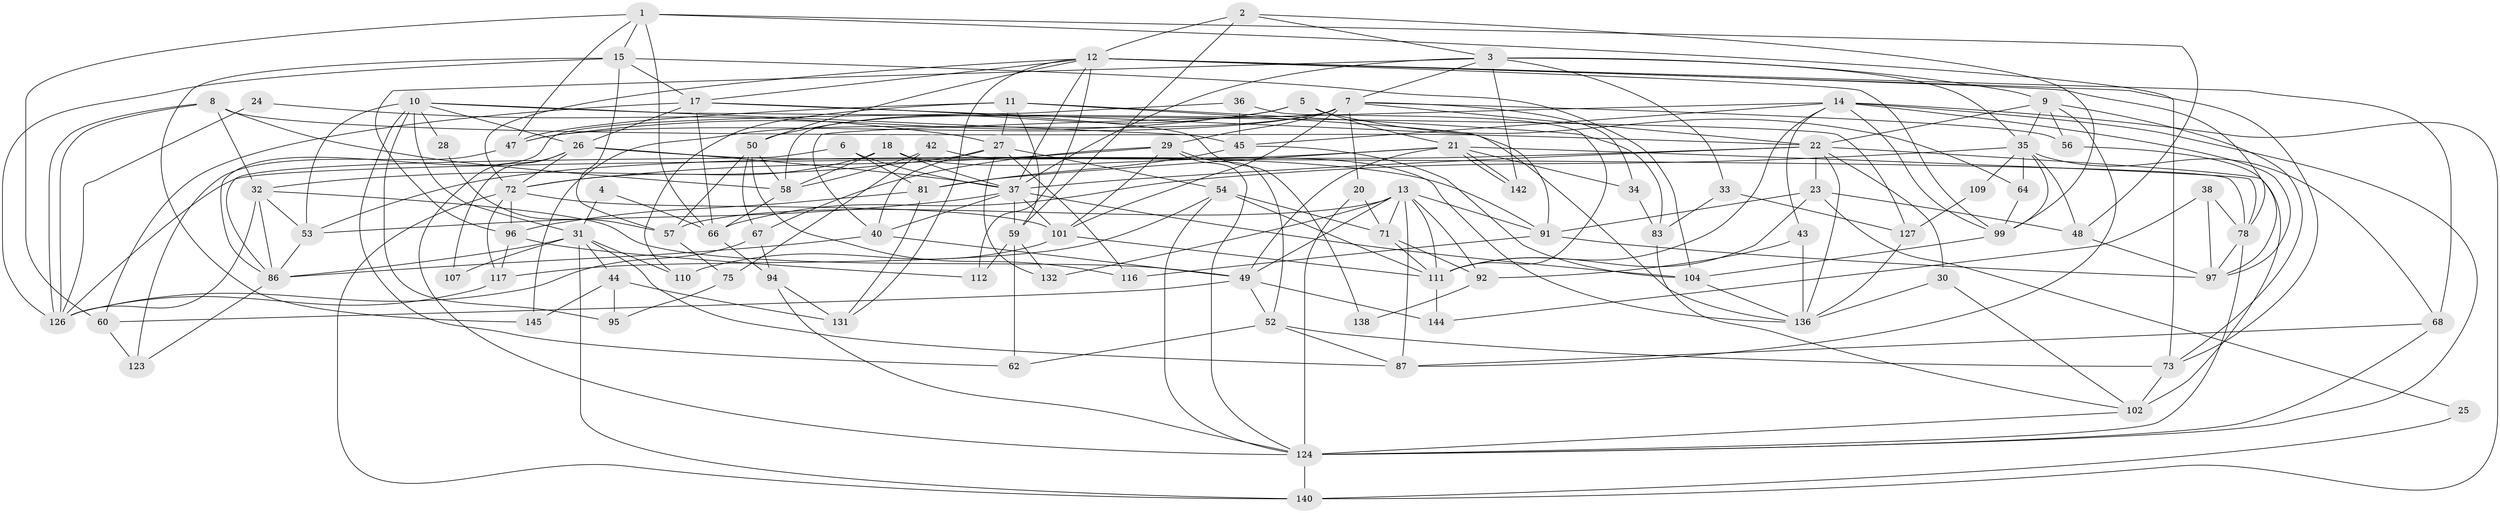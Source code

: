 // original degree distribution, {3: 0.3333333333333333, 4: 0.2653061224489796, 2: 0.08843537414965986, 7: 0.04081632653061224, 5: 0.1836734693877551, 6: 0.07482993197278912, 8: 0.013605442176870748}
// Generated by graph-tools (version 1.1) at 2025/41/03/06/25 10:41:54]
// undirected, 96 vertices, 242 edges
graph export_dot {
graph [start="1"]
  node [color=gray90,style=filled];
  1 [super="+90"];
  2 [super="+70"];
  3 [super="+105"];
  4;
  5 [super="+63"];
  6;
  7 [super="+88"];
  8;
  9 [super="+114"];
  10 [super="+39"];
  11 [super="+16"];
  12 [super="+19"];
  13 [super="+89"];
  14 [super="+103"];
  15 [super="+82"];
  17 [super="+80"];
  18;
  20;
  21 [super="+84"];
  22 [super="+46"];
  23 [super="+41"];
  24;
  25;
  26 [super="+69"];
  27 [super="+85"];
  28;
  29 [super="+100"];
  30;
  31 [super="+120"];
  32 [super="+115"];
  33;
  34;
  35 [super="+122"];
  36;
  37 [super="+133"];
  38;
  40 [super="+121"];
  42;
  43 [super="+61"];
  44;
  45 [super="+51"];
  47 [super="+98"];
  48;
  49;
  50 [super="+55"];
  52;
  53;
  54 [super="+77"];
  56;
  57 [super="+65"];
  58 [super="+113"];
  59 [super="+106"];
  60 [super="+119"];
  62;
  64;
  66 [super="+79"];
  67 [super="+74"];
  68;
  71;
  72 [super="+76"];
  73 [super="+134"];
  75;
  78 [super="+129"];
  81 [super="+143"];
  83;
  86 [super="+93"];
  87 [super="+146"];
  91 [super="+139"];
  92;
  94 [super="+128"];
  95;
  96;
  97 [super="+130"];
  99;
  101 [super="+108"];
  102 [super="+118"];
  104 [super="+141"];
  107;
  109;
  110;
  111 [super="+125"];
  112;
  116;
  117;
  123;
  124 [super="+135"];
  126 [super="+137"];
  127;
  131 [super="+147"];
  132;
  136;
  138;
  140;
  142;
  144;
  145;
  1 -- 15;
  1 -- 48;
  1 -- 66;
  1 -- 73;
  1 -- 60;
  1 -- 47;
  2 -- 59;
  2 -- 99;
  2 -- 3;
  2 -- 12;
  3 -- 37;
  3 -- 33;
  3 -- 96;
  3 -- 35;
  3 -- 7;
  3 -- 9;
  3 -- 142;
  4 -- 66;
  4 -- 31;
  5 -- 64;
  5 -- 50;
  5 -- 21;
  5 -- 47;
  6 -- 37;
  6 -- 81;
  6 -- 86;
  7 -- 22;
  7 -- 34;
  7 -- 56;
  7 -- 58;
  7 -- 145;
  7 -- 20;
  7 -- 101;
  7 -- 29;
  7 -- 47;
  8 -- 126;
  8 -- 126;
  8 -- 22;
  8 -- 58;
  8 -- 32;
  9 -- 35;
  9 -- 56;
  9 -- 87;
  9 -- 73;
  9 -- 22;
  10 -- 62;
  10 -- 95;
  10 -- 127;
  10 -- 53;
  10 -- 28;
  10 -- 45;
  10 -- 31;
  10 -- 26;
  11 -- 110;
  11 -- 83;
  11 -- 47;
  11 -- 27;
  11 -- 59;
  11 -- 91;
  12 -- 73;
  12 -- 112;
  12 -- 17;
  12 -- 99;
  12 -- 68;
  12 -- 131;
  12 -- 78;
  12 -- 72;
  12 -- 37;
  12 -- 50;
  13 -- 132;
  13 -- 92;
  13 -- 49;
  13 -- 91;
  13 -- 71;
  13 -- 87;
  13 -- 111;
  13 -- 57;
  14 -- 43;
  14 -- 111;
  14 -- 99;
  14 -- 140;
  14 -- 45;
  14 -- 40;
  14 -- 124;
  14 -- 97;
  15 -- 104;
  15 -- 17;
  15 -- 57;
  15 -- 145;
  15 -- 126;
  17 -- 136;
  17 -- 60;
  17 -- 138;
  17 -- 66;
  17 -- 26;
  18 -- 136;
  18 -- 58;
  18 -- 72;
  18 -- 37;
  20 -- 71;
  20 -- 124;
  21 -- 142;
  21 -- 142;
  21 -- 34;
  21 -- 81;
  21 -- 49;
  21 -- 126;
  21 -- 78;
  22 -- 53;
  22 -- 37;
  22 -- 136;
  22 -- 30;
  22 -- 23;
  22 -- 102;
  23 -- 25;
  23 -- 111;
  23 -- 48;
  23 -- 91;
  24 -- 27;
  24 -- 126;
  25 -- 140;
  26 -- 37;
  26 -- 91;
  26 -- 107;
  26 -- 124;
  26 -- 72;
  27 -- 54;
  27 -- 116;
  27 -- 132;
  27 -- 40;
  27 -- 32;
  28 -- 57;
  29 -- 72;
  29 -- 67;
  29 -- 124;
  29 -- 52;
  29 -- 101;
  30 -- 136;
  30 -- 102;
  31 -- 86;
  31 -- 140;
  31 -- 44;
  31 -- 107;
  31 -- 87;
  31 -- 110;
  32 -- 49;
  32 -- 86;
  32 -- 53;
  32 -- 126;
  33 -- 83;
  33 -- 127;
  34 -- 83;
  35 -- 99;
  35 -- 68;
  35 -- 109;
  35 -- 48;
  35 -- 64;
  35 -- 66;
  36 -- 111;
  36 -- 86;
  36 -- 45;
  37 -- 53;
  37 -- 104;
  37 -- 101;
  37 -- 40;
  37 -- 59;
  38 -- 144;
  38 -- 78;
  38 -- 97;
  40 -- 49;
  40 -- 86;
  42 -- 78;
  42 -- 75;
  42 -- 58;
  43 -- 136 [weight=2];
  43 -- 92;
  44 -- 95;
  44 -- 145;
  44 -- 131;
  45 -- 81;
  45 -- 104;
  47 -- 123;
  48 -- 97;
  49 -- 52;
  49 -- 144;
  49 -- 60;
  50 -- 57;
  50 -- 67;
  50 -- 116;
  50 -- 58;
  52 -- 62;
  52 -- 73;
  52 -- 87;
  53 -- 86;
  54 -- 117;
  54 -- 111;
  54 -- 124;
  54 -- 71;
  56 -- 97;
  57 -- 75;
  58 -- 66;
  59 -- 112;
  59 -- 132;
  59 -- 62;
  60 -- 123;
  64 -- 99;
  66 -- 94;
  67 -- 126;
  67 -- 94;
  68 -- 87;
  68 -- 124;
  71 -- 92;
  71 -- 111;
  72 -- 117;
  72 -- 140;
  72 -- 96;
  72 -- 101;
  73 -- 102;
  75 -- 95;
  78 -- 124;
  78 -- 97;
  81 -- 96;
  81 -- 131;
  83 -- 102;
  86 -- 123;
  91 -- 116;
  91 -- 97;
  92 -- 138;
  94 -- 131;
  94 -- 124;
  96 -- 112;
  96 -- 117;
  99 -- 104;
  101 -- 111;
  101 -- 110;
  102 -- 124;
  104 -- 136;
  109 -- 127;
  111 -- 144;
  117 -- 126;
  124 -- 140;
  127 -- 136;
}
